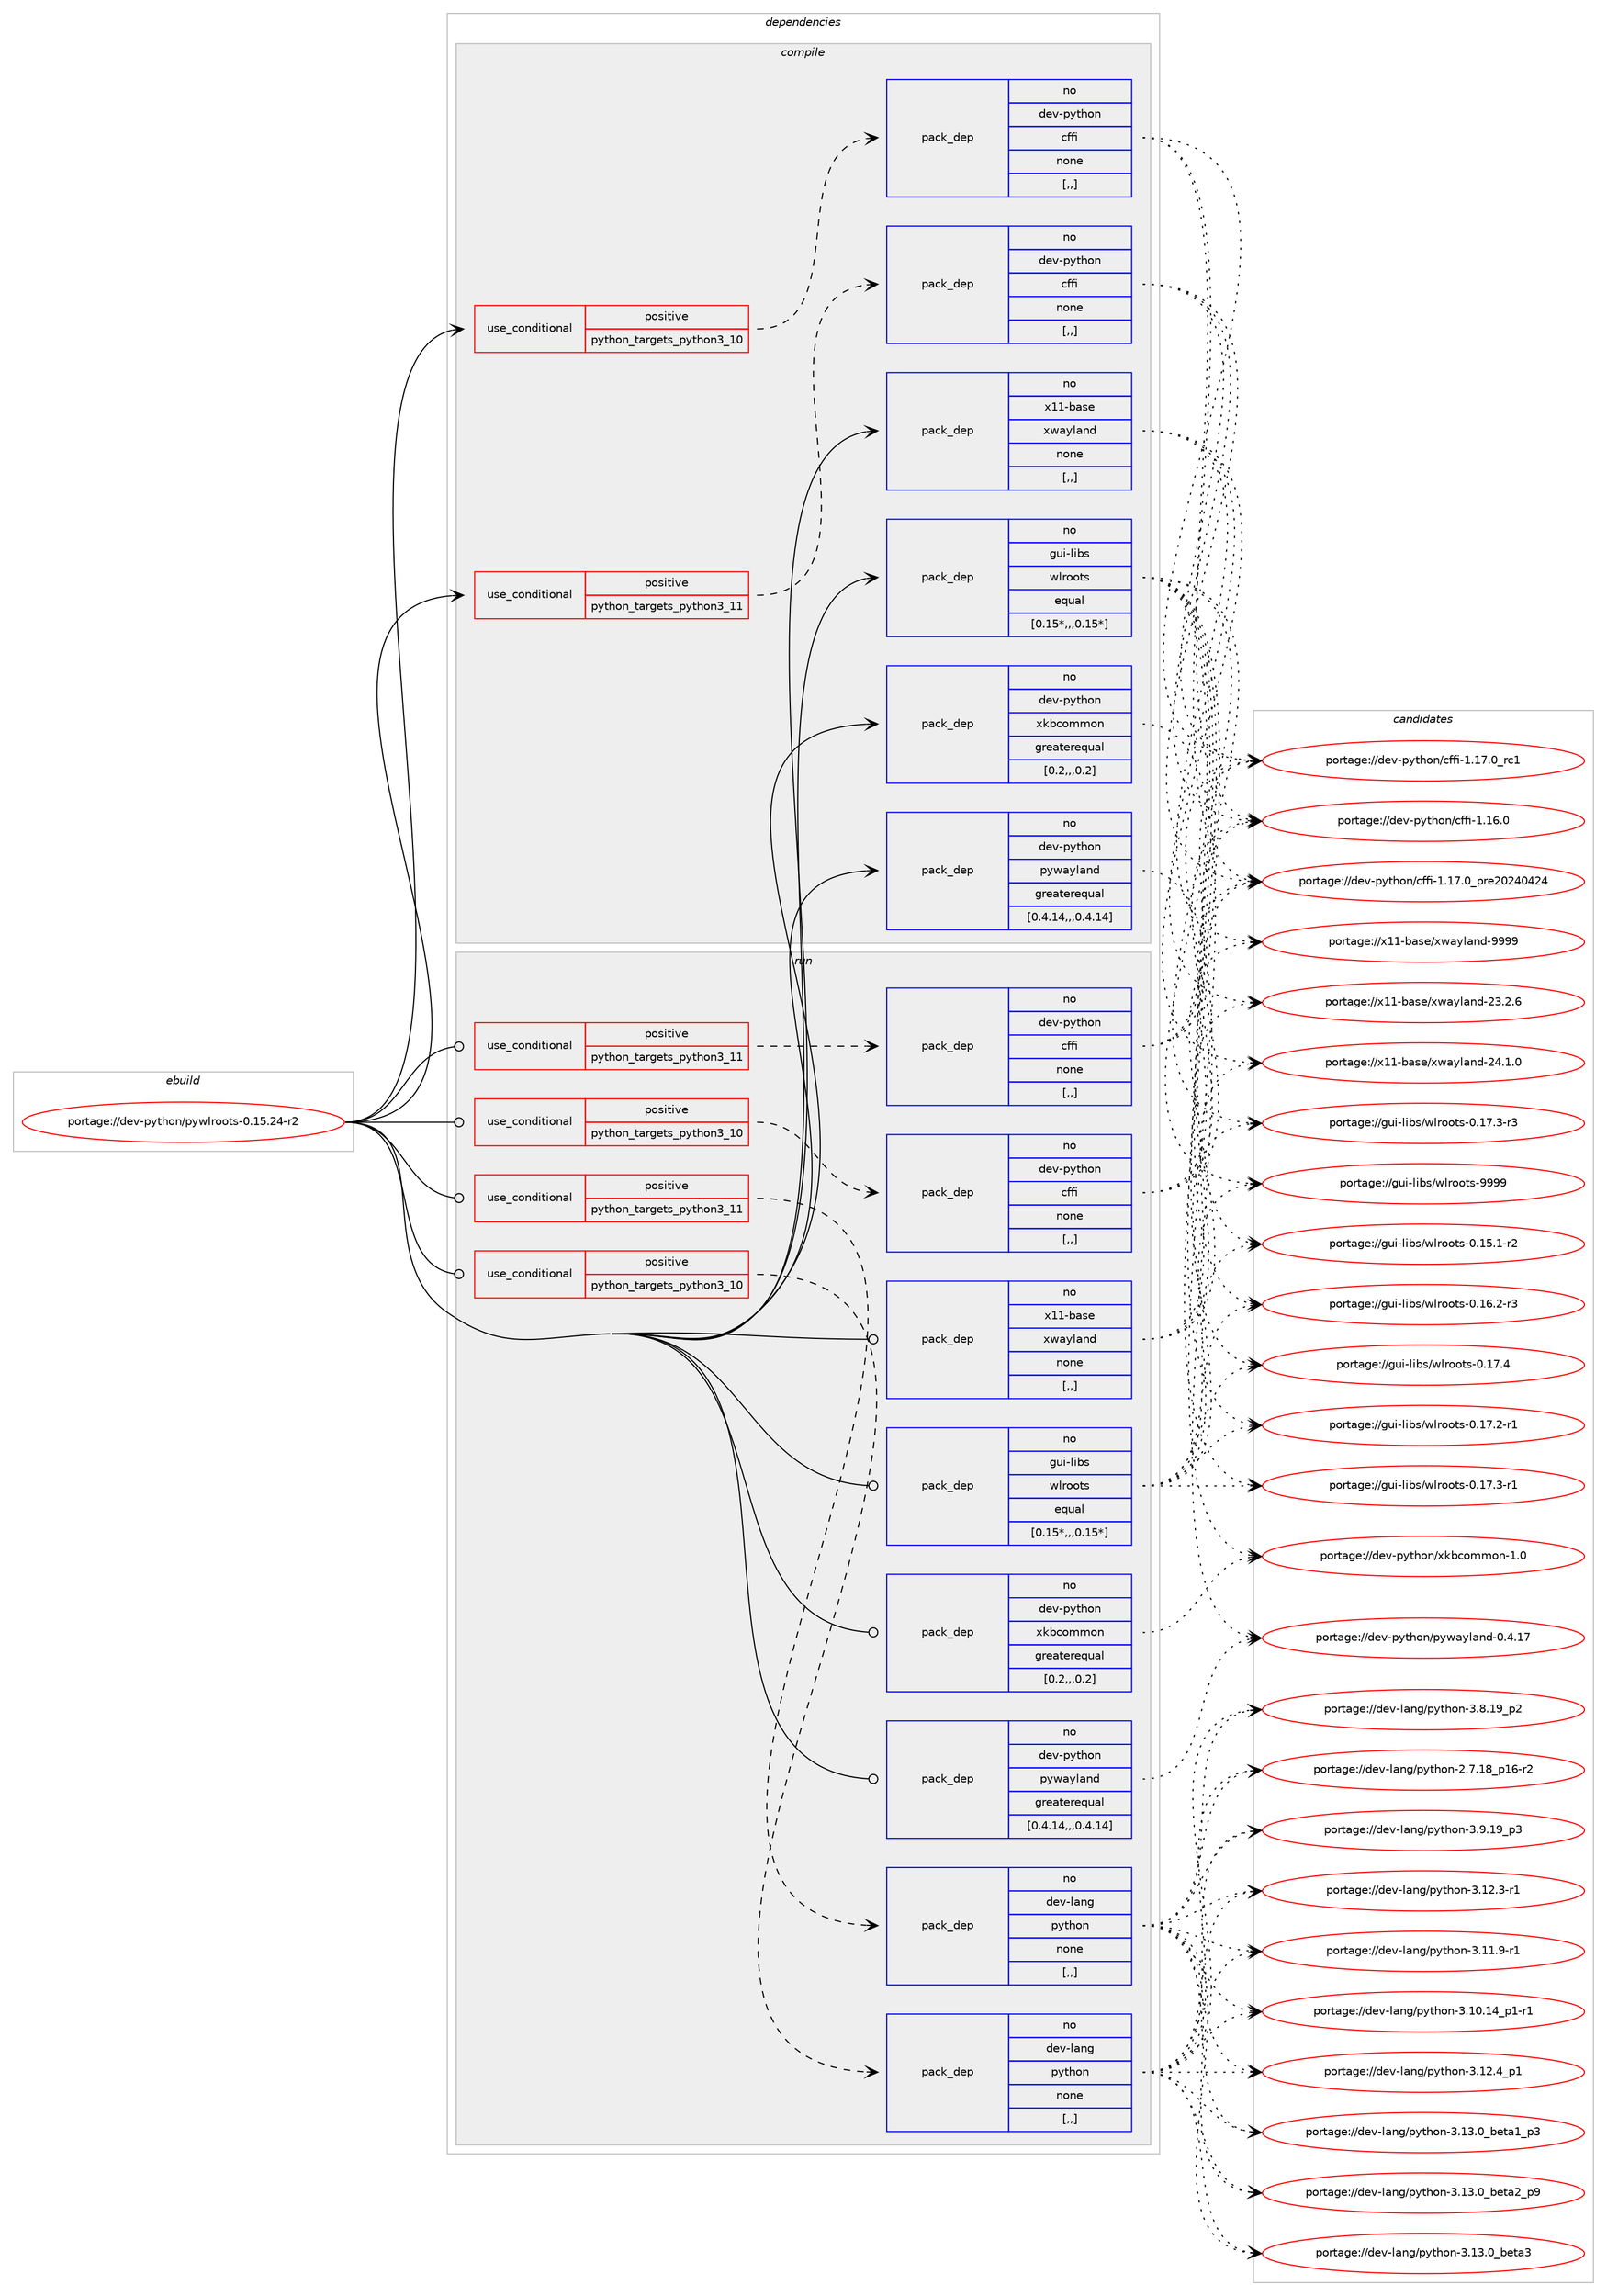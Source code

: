 digraph prolog {

# *************
# Graph options
# *************

newrank=true;
concentrate=true;
compound=true;
graph [rankdir=LR,fontname=Helvetica,fontsize=10,ranksep=1.5];#, ranksep=2.5, nodesep=0.2];
edge  [arrowhead=vee];
node  [fontname=Helvetica,fontsize=10];

# **********
# The ebuild
# **********

subgraph cluster_leftcol {
color=gray;
rank=same;
label=<<i>ebuild</i>>;
id [label="portage://dev-python/pywlroots-0.15.24-r2", color=red, width=4, href="../dev-python/pywlroots-0.15.24-r2.svg"];
}

# ****************
# The dependencies
# ****************

subgraph cluster_midcol {
color=gray;
label=<<i>dependencies</i>>;
subgraph cluster_compile {
fillcolor="#eeeeee";
style=filled;
label=<<i>compile</i>>;
subgraph cond37345 {
dependency156766 [label=<<TABLE BORDER="0" CELLBORDER="1" CELLSPACING="0" CELLPADDING="4"><TR><TD ROWSPAN="3" CELLPADDING="10">use_conditional</TD></TR><TR><TD>positive</TD></TR><TR><TD>python_targets_python3_10</TD></TR></TABLE>>, shape=none, color=red];
subgraph pack118183 {
dependency156767 [label=<<TABLE BORDER="0" CELLBORDER="1" CELLSPACING="0" CELLPADDING="4" WIDTH="220"><TR><TD ROWSPAN="6" CELLPADDING="30">pack_dep</TD></TR><TR><TD WIDTH="110">no</TD></TR><TR><TD>dev-python</TD></TR><TR><TD>cffi</TD></TR><TR><TD>none</TD></TR><TR><TD>[,,]</TD></TR></TABLE>>, shape=none, color=blue];
}
dependency156766:e -> dependency156767:w [weight=20,style="dashed",arrowhead="vee"];
}
id:e -> dependency156766:w [weight=20,style="solid",arrowhead="vee"];
subgraph cond37346 {
dependency156768 [label=<<TABLE BORDER="0" CELLBORDER="1" CELLSPACING="0" CELLPADDING="4"><TR><TD ROWSPAN="3" CELLPADDING="10">use_conditional</TD></TR><TR><TD>positive</TD></TR><TR><TD>python_targets_python3_11</TD></TR></TABLE>>, shape=none, color=red];
subgraph pack118184 {
dependency156769 [label=<<TABLE BORDER="0" CELLBORDER="1" CELLSPACING="0" CELLPADDING="4" WIDTH="220"><TR><TD ROWSPAN="6" CELLPADDING="30">pack_dep</TD></TR><TR><TD WIDTH="110">no</TD></TR><TR><TD>dev-python</TD></TR><TR><TD>cffi</TD></TR><TR><TD>none</TD></TR><TR><TD>[,,]</TD></TR></TABLE>>, shape=none, color=blue];
}
dependency156768:e -> dependency156769:w [weight=20,style="dashed",arrowhead="vee"];
}
id:e -> dependency156768:w [weight=20,style="solid",arrowhead="vee"];
subgraph pack118185 {
dependency156770 [label=<<TABLE BORDER="0" CELLBORDER="1" CELLSPACING="0" CELLPADDING="4" WIDTH="220"><TR><TD ROWSPAN="6" CELLPADDING="30">pack_dep</TD></TR><TR><TD WIDTH="110">no</TD></TR><TR><TD>dev-python</TD></TR><TR><TD>pywayland</TD></TR><TR><TD>greaterequal</TD></TR><TR><TD>[0.4.14,,,0.4.14]</TD></TR></TABLE>>, shape=none, color=blue];
}
id:e -> dependency156770:w [weight=20,style="solid",arrowhead="vee"];
subgraph pack118186 {
dependency156771 [label=<<TABLE BORDER="0" CELLBORDER="1" CELLSPACING="0" CELLPADDING="4" WIDTH="220"><TR><TD ROWSPAN="6" CELLPADDING="30">pack_dep</TD></TR><TR><TD WIDTH="110">no</TD></TR><TR><TD>dev-python</TD></TR><TR><TD>xkbcommon</TD></TR><TR><TD>greaterequal</TD></TR><TR><TD>[0.2,,,0.2]</TD></TR></TABLE>>, shape=none, color=blue];
}
id:e -> dependency156771:w [weight=20,style="solid",arrowhead="vee"];
subgraph pack118187 {
dependency156772 [label=<<TABLE BORDER="0" CELLBORDER="1" CELLSPACING="0" CELLPADDING="4" WIDTH="220"><TR><TD ROWSPAN="6" CELLPADDING="30">pack_dep</TD></TR><TR><TD WIDTH="110">no</TD></TR><TR><TD>gui-libs</TD></TR><TR><TD>wlroots</TD></TR><TR><TD>equal</TD></TR><TR><TD>[0.15*,,,0.15*]</TD></TR></TABLE>>, shape=none, color=blue];
}
id:e -> dependency156772:w [weight=20,style="solid",arrowhead="vee"];
subgraph pack118188 {
dependency156773 [label=<<TABLE BORDER="0" CELLBORDER="1" CELLSPACING="0" CELLPADDING="4" WIDTH="220"><TR><TD ROWSPAN="6" CELLPADDING="30">pack_dep</TD></TR><TR><TD WIDTH="110">no</TD></TR><TR><TD>x11-base</TD></TR><TR><TD>xwayland</TD></TR><TR><TD>none</TD></TR><TR><TD>[,,]</TD></TR></TABLE>>, shape=none, color=blue];
}
id:e -> dependency156773:w [weight=20,style="solid",arrowhead="vee"];
}
subgraph cluster_compileandrun {
fillcolor="#eeeeee";
style=filled;
label=<<i>compile and run</i>>;
}
subgraph cluster_run {
fillcolor="#eeeeee";
style=filled;
label=<<i>run</i>>;
subgraph cond37347 {
dependency156774 [label=<<TABLE BORDER="0" CELLBORDER="1" CELLSPACING="0" CELLPADDING="4"><TR><TD ROWSPAN="3" CELLPADDING="10">use_conditional</TD></TR><TR><TD>positive</TD></TR><TR><TD>python_targets_python3_10</TD></TR></TABLE>>, shape=none, color=red];
subgraph pack118189 {
dependency156775 [label=<<TABLE BORDER="0" CELLBORDER="1" CELLSPACING="0" CELLPADDING="4" WIDTH="220"><TR><TD ROWSPAN="6" CELLPADDING="30">pack_dep</TD></TR><TR><TD WIDTH="110">no</TD></TR><TR><TD>dev-lang</TD></TR><TR><TD>python</TD></TR><TR><TD>none</TD></TR><TR><TD>[,,]</TD></TR></TABLE>>, shape=none, color=blue];
}
dependency156774:e -> dependency156775:w [weight=20,style="dashed",arrowhead="vee"];
}
id:e -> dependency156774:w [weight=20,style="solid",arrowhead="odot"];
subgraph cond37348 {
dependency156776 [label=<<TABLE BORDER="0" CELLBORDER="1" CELLSPACING="0" CELLPADDING="4"><TR><TD ROWSPAN="3" CELLPADDING="10">use_conditional</TD></TR><TR><TD>positive</TD></TR><TR><TD>python_targets_python3_10</TD></TR></TABLE>>, shape=none, color=red];
subgraph pack118190 {
dependency156777 [label=<<TABLE BORDER="0" CELLBORDER="1" CELLSPACING="0" CELLPADDING="4" WIDTH="220"><TR><TD ROWSPAN="6" CELLPADDING="30">pack_dep</TD></TR><TR><TD WIDTH="110">no</TD></TR><TR><TD>dev-python</TD></TR><TR><TD>cffi</TD></TR><TR><TD>none</TD></TR><TR><TD>[,,]</TD></TR></TABLE>>, shape=none, color=blue];
}
dependency156776:e -> dependency156777:w [weight=20,style="dashed",arrowhead="vee"];
}
id:e -> dependency156776:w [weight=20,style="solid",arrowhead="odot"];
subgraph cond37349 {
dependency156778 [label=<<TABLE BORDER="0" CELLBORDER="1" CELLSPACING="0" CELLPADDING="4"><TR><TD ROWSPAN="3" CELLPADDING="10">use_conditional</TD></TR><TR><TD>positive</TD></TR><TR><TD>python_targets_python3_11</TD></TR></TABLE>>, shape=none, color=red];
subgraph pack118191 {
dependency156779 [label=<<TABLE BORDER="0" CELLBORDER="1" CELLSPACING="0" CELLPADDING="4" WIDTH="220"><TR><TD ROWSPAN="6" CELLPADDING="30">pack_dep</TD></TR><TR><TD WIDTH="110">no</TD></TR><TR><TD>dev-lang</TD></TR><TR><TD>python</TD></TR><TR><TD>none</TD></TR><TR><TD>[,,]</TD></TR></TABLE>>, shape=none, color=blue];
}
dependency156778:e -> dependency156779:w [weight=20,style="dashed",arrowhead="vee"];
}
id:e -> dependency156778:w [weight=20,style="solid",arrowhead="odot"];
subgraph cond37350 {
dependency156780 [label=<<TABLE BORDER="0" CELLBORDER="1" CELLSPACING="0" CELLPADDING="4"><TR><TD ROWSPAN="3" CELLPADDING="10">use_conditional</TD></TR><TR><TD>positive</TD></TR><TR><TD>python_targets_python3_11</TD></TR></TABLE>>, shape=none, color=red];
subgraph pack118192 {
dependency156781 [label=<<TABLE BORDER="0" CELLBORDER="1" CELLSPACING="0" CELLPADDING="4" WIDTH="220"><TR><TD ROWSPAN="6" CELLPADDING="30">pack_dep</TD></TR><TR><TD WIDTH="110">no</TD></TR><TR><TD>dev-python</TD></TR><TR><TD>cffi</TD></TR><TR><TD>none</TD></TR><TR><TD>[,,]</TD></TR></TABLE>>, shape=none, color=blue];
}
dependency156780:e -> dependency156781:w [weight=20,style="dashed",arrowhead="vee"];
}
id:e -> dependency156780:w [weight=20,style="solid",arrowhead="odot"];
subgraph pack118193 {
dependency156782 [label=<<TABLE BORDER="0" CELLBORDER="1" CELLSPACING="0" CELLPADDING="4" WIDTH="220"><TR><TD ROWSPAN="6" CELLPADDING="30">pack_dep</TD></TR><TR><TD WIDTH="110">no</TD></TR><TR><TD>dev-python</TD></TR><TR><TD>pywayland</TD></TR><TR><TD>greaterequal</TD></TR><TR><TD>[0.4.14,,,0.4.14]</TD></TR></TABLE>>, shape=none, color=blue];
}
id:e -> dependency156782:w [weight=20,style="solid",arrowhead="odot"];
subgraph pack118194 {
dependency156783 [label=<<TABLE BORDER="0" CELLBORDER="1" CELLSPACING="0" CELLPADDING="4" WIDTH="220"><TR><TD ROWSPAN="6" CELLPADDING="30">pack_dep</TD></TR><TR><TD WIDTH="110">no</TD></TR><TR><TD>dev-python</TD></TR><TR><TD>xkbcommon</TD></TR><TR><TD>greaterequal</TD></TR><TR><TD>[0.2,,,0.2]</TD></TR></TABLE>>, shape=none, color=blue];
}
id:e -> dependency156783:w [weight=20,style="solid",arrowhead="odot"];
subgraph pack118195 {
dependency156784 [label=<<TABLE BORDER="0" CELLBORDER="1" CELLSPACING="0" CELLPADDING="4" WIDTH="220"><TR><TD ROWSPAN="6" CELLPADDING="30">pack_dep</TD></TR><TR><TD WIDTH="110">no</TD></TR><TR><TD>gui-libs</TD></TR><TR><TD>wlroots</TD></TR><TR><TD>equal</TD></TR><TR><TD>[0.15*,,,0.15*]</TD></TR></TABLE>>, shape=none, color=blue];
}
id:e -> dependency156784:w [weight=20,style="solid",arrowhead="odot"];
subgraph pack118196 {
dependency156785 [label=<<TABLE BORDER="0" CELLBORDER="1" CELLSPACING="0" CELLPADDING="4" WIDTH="220"><TR><TD ROWSPAN="6" CELLPADDING="30">pack_dep</TD></TR><TR><TD WIDTH="110">no</TD></TR><TR><TD>x11-base</TD></TR><TR><TD>xwayland</TD></TR><TR><TD>none</TD></TR><TR><TD>[,,]</TD></TR></TABLE>>, shape=none, color=blue];
}
id:e -> dependency156785:w [weight=20,style="solid",arrowhead="odot"];
}
}

# **************
# The candidates
# **************

subgraph cluster_choices {
rank=same;
color=gray;
label=<<i>candidates</i>>;

subgraph choice118183 {
color=black;
nodesep=1;
choice10010111845112121116104111110479910210210545494649544648 [label="portage://dev-python/cffi-1.16.0", color=red, width=4,href="../dev-python/cffi-1.16.0.svg"];
choice10010111845112121116104111110479910210210545494649554648951121141015048505248525052 [label="portage://dev-python/cffi-1.17.0_pre20240424", color=red, width=4,href="../dev-python/cffi-1.17.0_pre20240424.svg"];
choice10010111845112121116104111110479910210210545494649554648951149949 [label="portage://dev-python/cffi-1.17.0_rc1", color=red, width=4,href="../dev-python/cffi-1.17.0_rc1.svg"];
dependency156767:e -> choice10010111845112121116104111110479910210210545494649544648:w [style=dotted,weight="100"];
dependency156767:e -> choice10010111845112121116104111110479910210210545494649554648951121141015048505248525052:w [style=dotted,weight="100"];
dependency156767:e -> choice10010111845112121116104111110479910210210545494649554648951149949:w [style=dotted,weight="100"];
}
subgraph choice118184 {
color=black;
nodesep=1;
choice10010111845112121116104111110479910210210545494649544648 [label="portage://dev-python/cffi-1.16.0", color=red, width=4,href="../dev-python/cffi-1.16.0.svg"];
choice10010111845112121116104111110479910210210545494649554648951121141015048505248525052 [label="portage://dev-python/cffi-1.17.0_pre20240424", color=red, width=4,href="../dev-python/cffi-1.17.0_pre20240424.svg"];
choice10010111845112121116104111110479910210210545494649554648951149949 [label="portage://dev-python/cffi-1.17.0_rc1", color=red, width=4,href="../dev-python/cffi-1.17.0_rc1.svg"];
dependency156769:e -> choice10010111845112121116104111110479910210210545494649544648:w [style=dotted,weight="100"];
dependency156769:e -> choice10010111845112121116104111110479910210210545494649554648951121141015048505248525052:w [style=dotted,weight="100"];
dependency156769:e -> choice10010111845112121116104111110479910210210545494649554648951149949:w [style=dotted,weight="100"];
}
subgraph choice118185 {
color=black;
nodesep=1;
choice1001011184511212111610411111047112121119971211089711010045484652464955 [label="portage://dev-python/pywayland-0.4.17", color=red, width=4,href="../dev-python/pywayland-0.4.17.svg"];
dependency156770:e -> choice1001011184511212111610411111047112121119971211089711010045484652464955:w [style=dotted,weight="100"];
}
subgraph choice118186 {
color=black;
nodesep=1;
choice1001011184511212111610411111047120107989911110910911111045494648 [label="portage://dev-python/xkbcommon-1.0", color=red, width=4,href="../dev-python/xkbcommon-1.0.svg"];
dependency156771:e -> choice1001011184511212111610411111047120107989911110910911111045494648:w [style=dotted,weight="100"];
}
subgraph choice118187 {
color=black;
nodesep=1;
choice103117105451081059811547119108114111111116115454846495346494511450 [label="portage://gui-libs/wlroots-0.15.1-r2", color=red, width=4,href="../gui-libs/wlroots-0.15.1-r2.svg"];
choice103117105451081059811547119108114111111116115454846495446504511451 [label="portage://gui-libs/wlroots-0.16.2-r3", color=red, width=4,href="../gui-libs/wlroots-0.16.2-r3.svg"];
choice103117105451081059811547119108114111111116115454846495546504511449 [label="portage://gui-libs/wlroots-0.17.2-r1", color=red, width=4,href="../gui-libs/wlroots-0.17.2-r1.svg"];
choice103117105451081059811547119108114111111116115454846495546514511449 [label="portage://gui-libs/wlroots-0.17.3-r1", color=red, width=4,href="../gui-libs/wlroots-0.17.3-r1.svg"];
choice103117105451081059811547119108114111111116115454846495546514511451 [label="portage://gui-libs/wlroots-0.17.3-r3", color=red, width=4,href="../gui-libs/wlroots-0.17.3-r3.svg"];
choice10311710545108105981154711910811411111111611545484649554652 [label="portage://gui-libs/wlroots-0.17.4", color=red, width=4,href="../gui-libs/wlroots-0.17.4.svg"];
choice1031171054510810598115471191081141111111161154557575757 [label="portage://gui-libs/wlroots-9999", color=red, width=4,href="../gui-libs/wlroots-9999.svg"];
dependency156772:e -> choice103117105451081059811547119108114111111116115454846495346494511450:w [style=dotted,weight="100"];
dependency156772:e -> choice103117105451081059811547119108114111111116115454846495446504511451:w [style=dotted,weight="100"];
dependency156772:e -> choice103117105451081059811547119108114111111116115454846495546504511449:w [style=dotted,weight="100"];
dependency156772:e -> choice103117105451081059811547119108114111111116115454846495546514511449:w [style=dotted,weight="100"];
dependency156772:e -> choice103117105451081059811547119108114111111116115454846495546514511451:w [style=dotted,weight="100"];
dependency156772:e -> choice10311710545108105981154711910811411111111611545484649554652:w [style=dotted,weight="100"];
dependency156772:e -> choice1031171054510810598115471191081141111111161154557575757:w [style=dotted,weight="100"];
}
subgraph choice118188 {
color=black;
nodesep=1;
choice120494945989711510147120119971211089711010045505146504654 [label="portage://x11-base/xwayland-23.2.6", color=red, width=4,href="../x11-base/xwayland-23.2.6.svg"];
choice120494945989711510147120119971211089711010045505246494648 [label="portage://x11-base/xwayland-24.1.0", color=red, width=4,href="../x11-base/xwayland-24.1.0.svg"];
choice12049494598971151014712011997121108971101004557575757 [label="portage://x11-base/xwayland-9999", color=red, width=4,href="../x11-base/xwayland-9999.svg"];
dependency156773:e -> choice120494945989711510147120119971211089711010045505146504654:w [style=dotted,weight="100"];
dependency156773:e -> choice120494945989711510147120119971211089711010045505246494648:w [style=dotted,weight="100"];
dependency156773:e -> choice12049494598971151014712011997121108971101004557575757:w [style=dotted,weight="100"];
}
subgraph choice118189 {
color=black;
nodesep=1;
choice100101118451089711010347112121116104111110455046554649569511249544511450 [label="portage://dev-lang/python-2.7.18_p16-r2", color=red, width=4,href="../dev-lang/python-2.7.18_p16-r2.svg"];
choice100101118451089711010347112121116104111110455146494846495295112494511449 [label="portage://dev-lang/python-3.10.14_p1-r1", color=red, width=4,href="../dev-lang/python-3.10.14_p1-r1.svg"];
choice100101118451089711010347112121116104111110455146494946574511449 [label="portage://dev-lang/python-3.11.9-r1", color=red, width=4,href="../dev-lang/python-3.11.9-r1.svg"];
choice100101118451089711010347112121116104111110455146495046514511449 [label="portage://dev-lang/python-3.12.3-r1", color=red, width=4,href="../dev-lang/python-3.12.3-r1.svg"];
choice100101118451089711010347112121116104111110455146495046529511249 [label="portage://dev-lang/python-3.12.4_p1", color=red, width=4,href="../dev-lang/python-3.12.4_p1.svg"];
choice10010111845108971101034711212111610411111045514649514648959810111697499511251 [label="portage://dev-lang/python-3.13.0_beta1_p3", color=red, width=4,href="../dev-lang/python-3.13.0_beta1_p3.svg"];
choice10010111845108971101034711212111610411111045514649514648959810111697509511257 [label="portage://dev-lang/python-3.13.0_beta2_p9", color=red, width=4,href="../dev-lang/python-3.13.0_beta2_p9.svg"];
choice1001011184510897110103471121211161041111104551464951464895981011169751 [label="portage://dev-lang/python-3.13.0_beta3", color=red, width=4,href="../dev-lang/python-3.13.0_beta3.svg"];
choice100101118451089711010347112121116104111110455146564649579511250 [label="portage://dev-lang/python-3.8.19_p2", color=red, width=4,href="../dev-lang/python-3.8.19_p2.svg"];
choice100101118451089711010347112121116104111110455146574649579511251 [label="portage://dev-lang/python-3.9.19_p3", color=red, width=4,href="../dev-lang/python-3.9.19_p3.svg"];
dependency156775:e -> choice100101118451089711010347112121116104111110455046554649569511249544511450:w [style=dotted,weight="100"];
dependency156775:e -> choice100101118451089711010347112121116104111110455146494846495295112494511449:w [style=dotted,weight="100"];
dependency156775:e -> choice100101118451089711010347112121116104111110455146494946574511449:w [style=dotted,weight="100"];
dependency156775:e -> choice100101118451089711010347112121116104111110455146495046514511449:w [style=dotted,weight="100"];
dependency156775:e -> choice100101118451089711010347112121116104111110455146495046529511249:w [style=dotted,weight="100"];
dependency156775:e -> choice10010111845108971101034711212111610411111045514649514648959810111697499511251:w [style=dotted,weight="100"];
dependency156775:e -> choice10010111845108971101034711212111610411111045514649514648959810111697509511257:w [style=dotted,weight="100"];
dependency156775:e -> choice1001011184510897110103471121211161041111104551464951464895981011169751:w [style=dotted,weight="100"];
dependency156775:e -> choice100101118451089711010347112121116104111110455146564649579511250:w [style=dotted,weight="100"];
dependency156775:e -> choice100101118451089711010347112121116104111110455146574649579511251:w [style=dotted,weight="100"];
}
subgraph choice118190 {
color=black;
nodesep=1;
choice10010111845112121116104111110479910210210545494649544648 [label="portage://dev-python/cffi-1.16.0", color=red, width=4,href="../dev-python/cffi-1.16.0.svg"];
choice10010111845112121116104111110479910210210545494649554648951121141015048505248525052 [label="portage://dev-python/cffi-1.17.0_pre20240424", color=red, width=4,href="../dev-python/cffi-1.17.0_pre20240424.svg"];
choice10010111845112121116104111110479910210210545494649554648951149949 [label="portage://dev-python/cffi-1.17.0_rc1", color=red, width=4,href="../dev-python/cffi-1.17.0_rc1.svg"];
dependency156777:e -> choice10010111845112121116104111110479910210210545494649544648:w [style=dotted,weight="100"];
dependency156777:e -> choice10010111845112121116104111110479910210210545494649554648951121141015048505248525052:w [style=dotted,weight="100"];
dependency156777:e -> choice10010111845112121116104111110479910210210545494649554648951149949:w [style=dotted,weight="100"];
}
subgraph choice118191 {
color=black;
nodesep=1;
choice100101118451089711010347112121116104111110455046554649569511249544511450 [label="portage://dev-lang/python-2.7.18_p16-r2", color=red, width=4,href="../dev-lang/python-2.7.18_p16-r2.svg"];
choice100101118451089711010347112121116104111110455146494846495295112494511449 [label="portage://dev-lang/python-3.10.14_p1-r1", color=red, width=4,href="../dev-lang/python-3.10.14_p1-r1.svg"];
choice100101118451089711010347112121116104111110455146494946574511449 [label="portage://dev-lang/python-3.11.9-r1", color=red, width=4,href="../dev-lang/python-3.11.9-r1.svg"];
choice100101118451089711010347112121116104111110455146495046514511449 [label="portage://dev-lang/python-3.12.3-r1", color=red, width=4,href="../dev-lang/python-3.12.3-r1.svg"];
choice100101118451089711010347112121116104111110455146495046529511249 [label="portage://dev-lang/python-3.12.4_p1", color=red, width=4,href="../dev-lang/python-3.12.4_p1.svg"];
choice10010111845108971101034711212111610411111045514649514648959810111697499511251 [label="portage://dev-lang/python-3.13.0_beta1_p3", color=red, width=4,href="../dev-lang/python-3.13.0_beta1_p3.svg"];
choice10010111845108971101034711212111610411111045514649514648959810111697509511257 [label="portage://dev-lang/python-3.13.0_beta2_p9", color=red, width=4,href="../dev-lang/python-3.13.0_beta2_p9.svg"];
choice1001011184510897110103471121211161041111104551464951464895981011169751 [label="portage://dev-lang/python-3.13.0_beta3", color=red, width=4,href="../dev-lang/python-3.13.0_beta3.svg"];
choice100101118451089711010347112121116104111110455146564649579511250 [label="portage://dev-lang/python-3.8.19_p2", color=red, width=4,href="../dev-lang/python-3.8.19_p2.svg"];
choice100101118451089711010347112121116104111110455146574649579511251 [label="portage://dev-lang/python-3.9.19_p3", color=red, width=4,href="../dev-lang/python-3.9.19_p3.svg"];
dependency156779:e -> choice100101118451089711010347112121116104111110455046554649569511249544511450:w [style=dotted,weight="100"];
dependency156779:e -> choice100101118451089711010347112121116104111110455146494846495295112494511449:w [style=dotted,weight="100"];
dependency156779:e -> choice100101118451089711010347112121116104111110455146494946574511449:w [style=dotted,weight="100"];
dependency156779:e -> choice100101118451089711010347112121116104111110455146495046514511449:w [style=dotted,weight="100"];
dependency156779:e -> choice100101118451089711010347112121116104111110455146495046529511249:w [style=dotted,weight="100"];
dependency156779:e -> choice10010111845108971101034711212111610411111045514649514648959810111697499511251:w [style=dotted,weight="100"];
dependency156779:e -> choice10010111845108971101034711212111610411111045514649514648959810111697509511257:w [style=dotted,weight="100"];
dependency156779:e -> choice1001011184510897110103471121211161041111104551464951464895981011169751:w [style=dotted,weight="100"];
dependency156779:e -> choice100101118451089711010347112121116104111110455146564649579511250:w [style=dotted,weight="100"];
dependency156779:e -> choice100101118451089711010347112121116104111110455146574649579511251:w [style=dotted,weight="100"];
}
subgraph choice118192 {
color=black;
nodesep=1;
choice10010111845112121116104111110479910210210545494649544648 [label="portage://dev-python/cffi-1.16.0", color=red, width=4,href="../dev-python/cffi-1.16.0.svg"];
choice10010111845112121116104111110479910210210545494649554648951121141015048505248525052 [label="portage://dev-python/cffi-1.17.0_pre20240424", color=red, width=4,href="../dev-python/cffi-1.17.0_pre20240424.svg"];
choice10010111845112121116104111110479910210210545494649554648951149949 [label="portage://dev-python/cffi-1.17.0_rc1", color=red, width=4,href="../dev-python/cffi-1.17.0_rc1.svg"];
dependency156781:e -> choice10010111845112121116104111110479910210210545494649544648:w [style=dotted,weight="100"];
dependency156781:e -> choice10010111845112121116104111110479910210210545494649554648951121141015048505248525052:w [style=dotted,weight="100"];
dependency156781:e -> choice10010111845112121116104111110479910210210545494649554648951149949:w [style=dotted,weight="100"];
}
subgraph choice118193 {
color=black;
nodesep=1;
choice1001011184511212111610411111047112121119971211089711010045484652464955 [label="portage://dev-python/pywayland-0.4.17", color=red, width=4,href="../dev-python/pywayland-0.4.17.svg"];
dependency156782:e -> choice1001011184511212111610411111047112121119971211089711010045484652464955:w [style=dotted,weight="100"];
}
subgraph choice118194 {
color=black;
nodesep=1;
choice1001011184511212111610411111047120107989911110910911111045494648 [label="portage://dev-python/xkbcommon-1.0", color=red, width=4,href="../dev-python/xkbcommon-1.0.svg"];
dependency156783:e -> choice1001011184511212111610411111047120107989911110910911111045494648:w [style=dotted,weight="100"];
}
subgraph choice118195 {
color=black;
nodesep=1;
choice103117105451081059811547119108114111111116115454846495346494511450 [label="portage://gui-libs/wlroots-0.15.1-r2", color=red, width=4,href="../gui-libs/wlroots-0.15.1-r2.svg"];
choice103117105451081059811547119108114111111116115454846495446504511451 [label="portage://gui-libs/wlroots-0.16.2-r3", color=red, width=4,href="../gui-libs/wlroots-0.16.2-r3.svg"];
choice103117105451081059811547119108114111111116115454846495546504511449 [label="portage://gui-libs/wlroots-0.17.2-r1", color=red, width=4,href="../gui-libs/wlroots-0.17.2-r1.svg"];
choice103117105451081059811547119108114111111116115454846495546514511449 [label="portage://gui-libs/wlroots-0.17.3-r1", color=red, width=4,href="../gui-libs/wlroots-0.17.3-r1.svg"];
choice103117105451081059811547119108114111111116115454846495546514511451 [label="portage://gui-libs/wlroots-0.17.3-r3", color=red, width=4,href="../gui-libs/wlroots-0.17.3-r3.svg"];
choice10311710545108105981154711910811411111111611545484649554652 [label="portage://gui-libs/wlroots-0.17.4", color=red, width=4,href="../gui-libs/wlroots-0.17.4.svg"];
choice1031171054510810598115471191081141111111161154557575757 [label="portage://gui-libs/wlroots-9999", color=red, width=4,href="../gui-libs/wlroots-9999.svg"];
dependency156784:e -> choice103117105451081059811547119108114111111116115454846495346494511450:w [style=dotted,weight="100"];
dependency156784:e -> choice103117105451081059811547119108114111111116115454846495446504511451:w [style=dotted,weight="100"];
dependency156784:e -> choice103117105451081059811547119108114111111116115454846495546504511449:w [style=dotted,weight="100"];
dependency156784:e -> choice103117105451081059811547119108114111111116115454846495546514511449:w [style=dotted,weight="100"];
dependency156784:e -> choice103117105451081059811547119108114111111116115454846495546514511451:w [style=dotted,weight="100"];
dependency156784:e -> choice10311710545108105981154711910811411111111611545484649554652:w [style=dotted,weight="100"];
dependency156784:e -> choice1031171054510810598115471191081141111111161154557575757:w [style=dotted,weight="100"];
}
subgraph choice118196 {
color=black;
nodesep=1;
choice120494945989711510147120119971211089711010045505146504654 [label="portage://x11-base/xwayland-23.2.6", color=red, width=4,href="../x11-base/xwayland-23.2.6.svg"];
choice120494945989711510147120119971211089711010045505246494648 [label="portage://x11-base/xwayland-24.1.0", color=red, width=4,href="../x11-base/xwayland-24.1.0.svg"];
choice12049494598971151014712011997121108971101004557575757 [label="portage://x11-base/xwayland-9999", color=red, width=4,href="../x11-base/xwayland-9999.svg"];
dependency156785:e -> choice120494945989711510147120119971211089711010045505146504654:w [style=dotted,weight="100"];
dependency156785:e -> choice120494945989711510147120119971211089711010045505246494648:w [style=dotted,weight="100"];
dependency156785:e -> choice12049494598971151014712011997121108971101004557575757:w [style=dotted,weight="100"];
}
}

}
